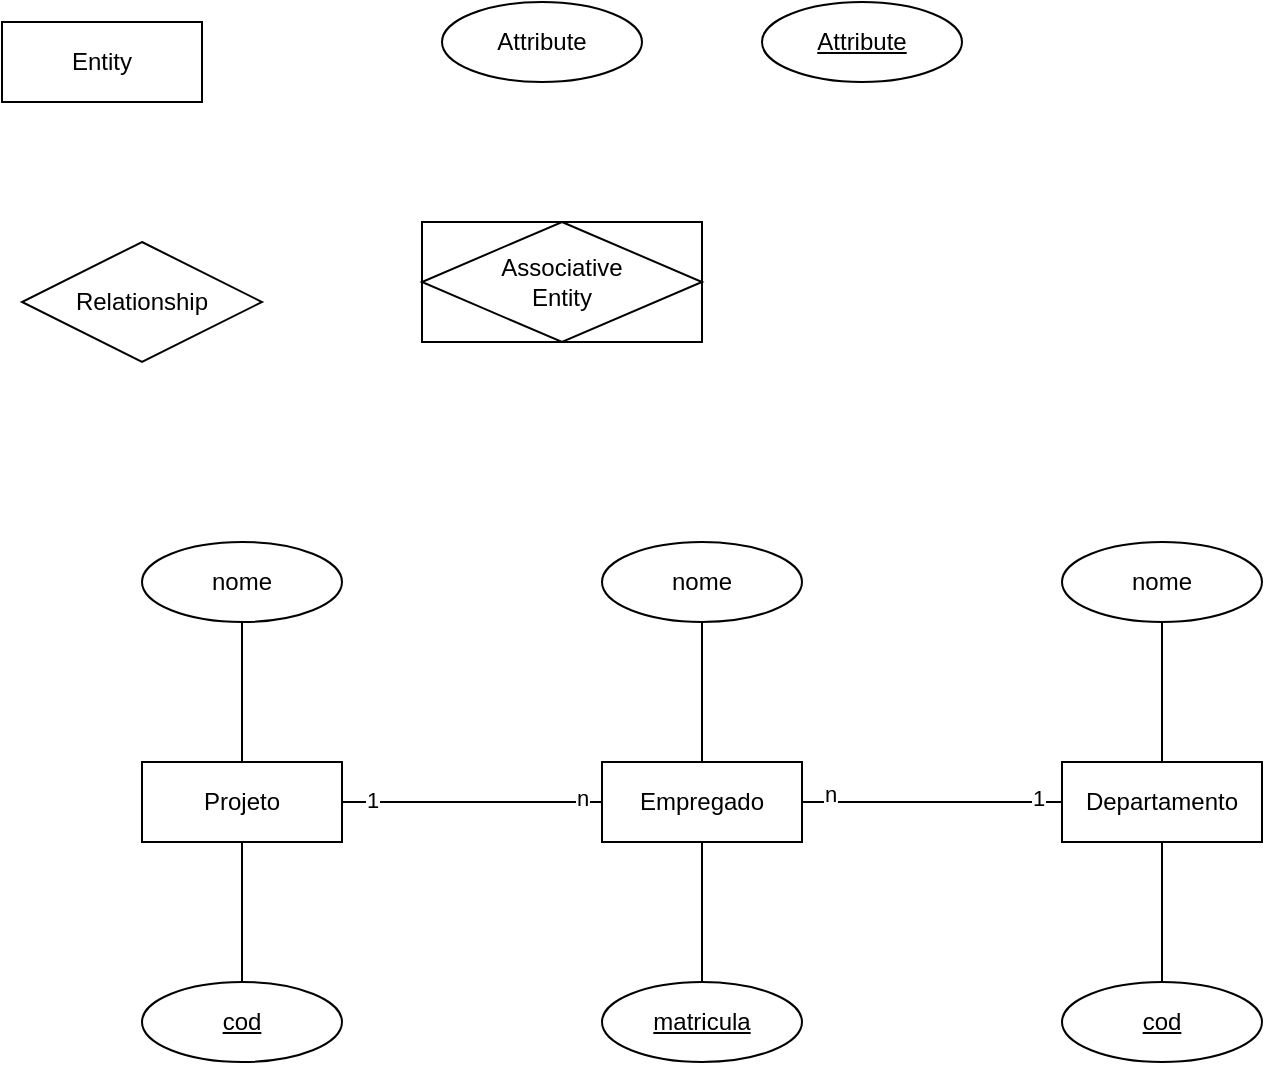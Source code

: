 <mxfile version="15.8.9" type="github">
  <diagram id="GPRTH1XO5GVFrSitWA3q" name="Page-1">
    <mxGraphModel dx="868" dy="496" grid="1" gridSize="10" guides="1" tooltips="1" connect="1" arrows="1" fold="1" page="1" pageScale="1" pageWidth="1169" pageHeight="827" math="0" shadow="0">
      <root>
        <mxCell id="0" />
        <mxCell id="1" parent="0" />
        <mxCell id="wDg_GPdmXXDGr456VIaK-3" value="Entity" style="whiteSpace=wrap;html=1;align=center;" vertex="1" parent="1">
          <mxGeometry x="130" y="100" width="100" height="40" as="geometry" />
        </mxCell>
        <mxCell id="wDg_GPdmXXDGr456VIaK-4" value="Attribute" style="ellipse;whiteSpace=wrap;html=1;align=center;" vertex="1" parent="1">
          <mxGeometry x="350" y="90" width="100" height="40" as="geometry" />
        </mxCell>
        <mxCell id="wDg_GPdmXXDGr456VIaK-5" value="Relationship" style="shape=rhombus;perimeter=rhombusPerimeter;whiteSpace=wrap;html=1;align=center;" vertex="1" parent="1">
          <mxGeometry x="140" y="210" width="120" height="60" as="geometry" />
        </mxCell>
        <mxCell id="wDg_GPdmXXDGr456VIaK-6" value="Associative&#xa;Entity" style="shape=associativeEntity;whiteSpace=wrap;html=1;align=center;" vertex="1" parent="1">
          <mxGeometry x="340" y="200" width="140" height="60" as="geometry" />
        </mxCell>
        <mxCell id="wDg_GPdmXXDGr456VIaK-26" style="edgeStyle=orthogonalEdgeStyle;rounded=0;orthogonalLoop=1;jettySize=auto;html=1;exitX=1;exitY=0.5;exitDx=0;exitDy=0;entryX=0;entryY=0.5;entryDx=0;entryDy=0;endArrow=none;endFill=0;" edge="1" parent="1" source="wDg_GPdmXXDGr456VIaK-7" target="wDg_GPdmXXDGr456VIaK-8">
          <mxGeometry relative="1" as="geometry" />
        </mxCell>
        <mxCell id="wDg_GPdmXXDGr456VIaK-37" value="n" style="edgeLabel;html=1;align=center;verticalAlign=middle;resizable=0;points=[];" vertex="1" connectable="0" parent="wDg_GPdmXXDGr456VIaK-26">
          <mxGeometry x="-0.785" y="4" relative="1" as="geometry">
            <mxPoint as="offset" />
          </mxGeometry>
        </mxCell>
        <mxCell id="wDg_GPdmXXDGr456VIaK-38" value="1" style="edgeLabel;html=1;align=center;verticalAlign=middle;resizable=0;points=[];" vertex="1" connectable="0" parent="wDg_GPdmXXDGr456VIaK-26">
          <mxGeometry x="0.815" y="2" relative="1" as="geometry">
            <mxPoint as="offset" />
          </mxGeometry>
        </mxCell>
        <mxCell id="wDg_GPdmXXDGr456VIaK-35" style="edgeStyle=orthogonalEdgeStyle;rounded=0;orthogonalLoop=1;jettySize=auto;html=1;exitX=0.5;exitY=1;exitDx=0;exitDy=0;entryX=0.5;entryY=0;entryDx=0;entryDy=0;endArrow=none;endFill=0;" edge="1" parent="1" source="wDg_GPdmXXDGr456VIaK-7" target="wDg_GPdmXXDGr456VIaK-13">
          <mxGeometry relative="1" as="geometry" />
        </mxCell>
        <mxCell id="wDg_GPdmXXDGr456VIaK-7" value="Empregado" style="whiteSpace=wrap;html=1;align=center;" vertex="1" parent="1">
          <mxGeometry x="430" y="470" width="100" height="40" as="geometry" />
        </mxCell>
        <mxCell id="wDg_GPdmXXDGr456VIaK-20" style="edgeStyle=orthogonalEdgeStyle;rounded=0;orthogonalLoop=1;jettySize=auto;html=1;exitX=0.5;exitY=1;exitDx=0;exitDy=0;entryX=0.5;entryY=0;entryDx=0;entryDy=0;endArrow=none;endFill=0;" edge="1" parent="1" source="wDg_GPdmXXDGr456VIaK-8" target="wDg_GPdmXXDGr456VIaK-19">
          <mxGeometry relative="1" as="geometry" />
        </mxCell>
        <mxCell id="wDg_GPdmXXDGr456VIaK-25" style="edgeStyle=orthogonalEdgeStyle;rounded=0;orthogonalLoop=1;jettySize=auto;html=1;exitX=0.5;exitY=0;exitDx=0;exitDy=0;entryX=0.5;entryY=1;entryDx=0;entryDy=0;endArrow=none;endFill=0;" edge="1" parent="1" source="wDg_GPdmXXDGr456VIaK-8" target="wDg_GPdmXXDGr456VIaK-24">
          <mxGeometry relative="1" as="geometry" />
        </mxCell>
        <mxCell id="wDg_GPdmXXDGr456VIaK-8" value="Departamento" style="whiteSpace=wrap;html=1;align=center;" vertex="1" parent="1">
          <mxGeometry x="660" y="470" width="100" height="40" as="geometry" />
        </mxCell>
        <mxCell id="wDg_GPdmXXDGr456VIaK-36" style="edgeStyle=orthogonalEdgeStyle;rounded=0;orthogonalLoop=1;jettySize=auto;html=1;exitX=1;exitY=0.5;exitDx=0;exitDy=0;entryX=0;entryY=0.5;entryDx=0;entryDy=0;endArrow=none;endFill=0;" edge="1" parent="1" source="wDg_GPdmXXDGr456VIaK-9" target="wDg_GPdmXXDGr456VIaK-7">
          <mxGeometry relative="1" as="geometry" />
        </mxCell>
        <mxCell id="wDg_GPdmXXDGr456VIaK-40" value="1" style="edgeLabel;html=1;align=center;verticalAlign=middle;resizable=0;points=[];" vertex="1" connectable="0" parent="wDg_GPdmXXDGr456VIaK-36">
          <mxGeometry x="-0.769" y="1" relative="1" as="geometry">
            <mxPoint as="offset" />
          </mxGeometry>
        </mxCell>
        <mxCell id="wDg_GPdmXXDGr456VIaK-41" value="n" style="edgeLabel;html=1;align=center;verticalAlign=middle;resizable=0;points=[];" vertex="1" connectable="0" parent="wDg_GPdmXXDGr456VIaK-36">
          <mxGeometry x="0.8" relative="1" as="geometry">
            <mxPoint x="3" y="-2" as="offset" />
          </mxGeometry>
        </mxCell>
        <mxCell id="wDg_GPdmXXDGr456VIaK-9" value="Projeto" style="whiteSpace=wrap;html=1;align=center;" vertex="1" parent="1">
          <mxGeometry x="200" y="470" width="100" height="40" as="geometry" />
        </mxCell>
        <mxCell id="wDg_GPdmXXDGr456VIaK-12" value="Attribute" style="ellipse;whiteSpace=wrap;html=1;align=center;fontStyle=4;" vertex="1" parent="1">
          <mxGeometry x="510" y="90" width="100" height="40" as="geometry" />
        </mxCell>
        <mxCell id="wDg_GPdmXXDGr456VIaK-13" value="matricula" style="ellipse;whiteSpace=wrap;html=1;align=center;fontStyle=4;" vertex="1" parent="1">
          <mxGeometry x="430" y="580" width="100" height="40" as="geometry" />
        </mxCell>
        <mxCell id="wDg_GPdmXXDGr456VIaK-15" style="edgeStyle=orthogonalEdgeStyle;rounded=0;orthogonalLoop=1;jettySize=auto;html=1;exitX=0.5;exitY=1;exitDx=0;exitDy=0;entryX=0.5;entryY=0;entryDx=0;entryDy=0;endArrow=none;endFill=0;" edge="1" parent="1" source="wDg_GPdmXXDGr456VIaK-14" target="wDg_GPdmXXDGr456VIaK-7">
          <mxGeometry relative="1" as="geometry" />
        </mxCell>
        <mxCell id="wDg_GPdmXXDGr456VIaK-14" value="nome" style="ellipse;whiteSpace=wrap;html=1;align=center;" vertex="1" parent="1">
          <mxGeometry x="430" y="360" width="100" height="40" as="geometry" />
        </mxCell>
        <mxCell id="wDg_GPdmXXDGr456VIaK-19" value="cod" style="ellipse;whiteSpace=wrap;html=1;align=center;fontStyle=4;" vertex="1" parent="1">
          <mxGeometry x="660" y="580" width="100" height="40" as="geometry" />
        </mxCell>
        <mxCell id="wDg_GPdmXXDGr456VIaK-24" value="nome" style="ellipse;whiteSpace=wrap;html=1;align=center;" vertex="1" parent="1">
          <mxGeometry x="660" y="360" width="100" height="40" as="geometry" />
        </mxCell>
        <mxCell id="wDg_GPdmXXDGr456VIaK-29" style="edgeStyle=orthogonalEdgeStyle;rounded=0;orthogonalLoop=1;jettySize=auto;html=1;exitX=0.5;exitY=0;exitDx=0;exitDy=0;entryX=0.5;entryY=1;entryDx=0;entryDy=0;endArrow=none;endFill=0;" edge="1" parent="1" source="wDg_GPdmXXDGr456VIaK-28" target="wDg_GPdmXXDGr456VIaK-9">
          <mxGeometry relative="1" as="geometry" />
        </mxCell>
        <mxCell id="wDg_GPdmXXDGr456VIaK-28" value="cod" style="ellipse;whiteSpace=wrap;html=1;align=center;fontStyle=4;" vertex="1" parent="1">
          <mxGeometry x="200" y="580" width="100" height="40" as="geometry" />
        </mxCell>
        <mxCell id="wDg_GPdmXXDGr456VIaK-31" style="edgeStyle=orthogonalEdgeStyle;rounded=0;orthogonalLoop=1;jettySize=auto;html=1;exitX=0.5;exitY=1;exitDx=0;exitDy=0;endArrow=none;endFill=0;" edge="1" parent="1" source="wDg_GPdmXXDGr456VIaK-30" target="wDg_GPdmXXDGr456VIaK-9">
          <mxGeometry relative="1" as="geometry" />
        </mxCell>
        <mxCell id="wDg_GPdmXXDGr456VIaK-30" value="nome" style="ellipse;whiteSpace=wrap;html=1;align=center;" vertex="1" parent="1">
          <mxGeometry x="200" y="360" width="100" height="40" as="geometry" />
        </mxCell>
      </root>
    </mxGraphModel>
  </diagram>
</mxfile>
